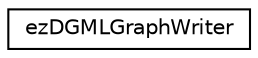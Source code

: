 digraph "Graphical Class Hierarchy"
{
 // LATEX_PDF_SIZE
  edge [fontname="Helvetica",fontsize="10",labelfontname="Helvetica",labelfontsize="10"];
  node [fontname="Helvetica",fontsize="10",shape=record];
  rankdir="LR";
  Node0 [label="ezDGMLGraphWriter",height=0.2,width=0.4,color="black", fillcolor="white", style="filled",URL="$df/de2/classez_d_g_m_l_graph_writer.htm",tooltip="This class encapsulates the output of DGML compatible graphs to files and streams."];
}
